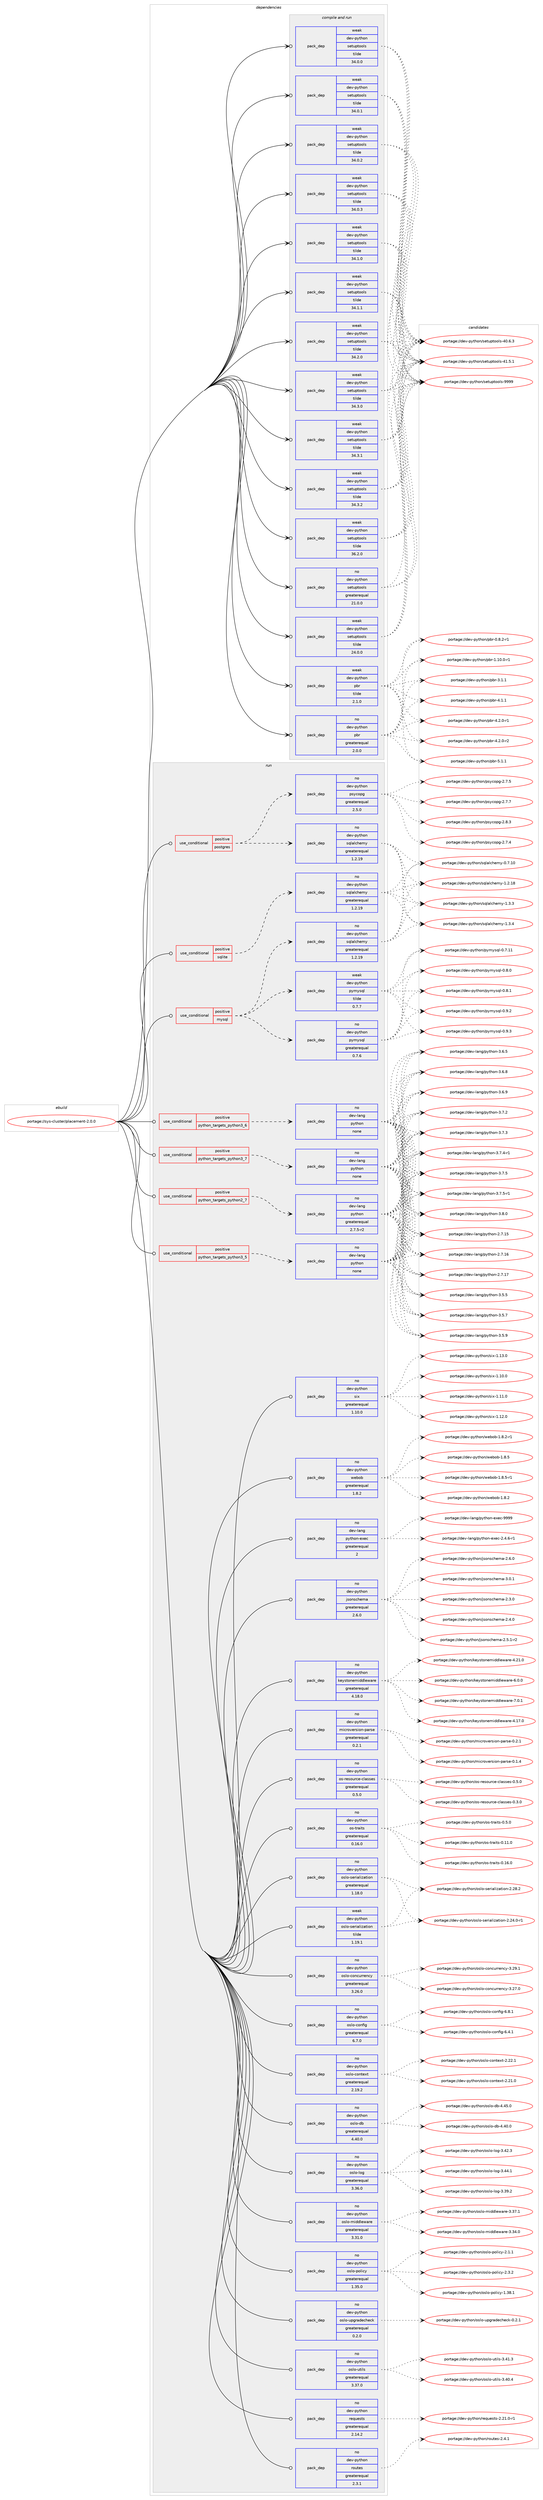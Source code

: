 digraph prolog {

# *************
# Graph options
# *************

newrank=true;
concentrate=true;
compound=true;
graph [rankdir=LR,fontname=Helvetica,fontsize=10,ranksep=1.5];#, ranksep=2.5, nodesep=0.2];
edge  [arrowhead=vee];
node  [fontname=Helvetica,fontsize=10];

# **********
# The ebuild
# **********

subgraph cluster_leftcol {
color=gray;
rank=same;
label=<<i>ebuild</i>>;
id [label="portage://sys-cluster/placement-2.0.0", color=red, width=4, href="../sys-cluster/placement-2.0.0.svg"];
}

# ****************
# The dependencies
# ****************

subgraph cluster_midcol {
color=gray;
label=<<i>dependencies</i>>;
subgraph cluster_compile {
fillcolor="#eeeeee";
style=filled;
label=<<i>compile</i>>;
}
subgraph cluster_compileandrun {
fillcolor="#eeeeee";
style=filled;
label=<<i>compile and run</i>>;
subgraph pack311924 {
dependency420974 [label=<<TABLE BORDER="0" CELLBORDER="1" CELLSPACING="0" CELLPADDING="4" WIDTH="220"><TR><TD ROWSPAN="6" CELLPADDING="30">pack_dep</TD></TR><TR><TD WIDTH="110">no</TD></TR><TR><TD>dev-python</TD></TR><TR><TD>pbr</TD></TR><TR><TD>greaterequal</TD></TR><TR><TD>2.0.0</TD></TR></TABLE>>, shape=none, color=blue];
}
id:e -> dependency420974:w [weight=20,style="solid",arrowhead="odotvee"];
subgraph pack311925 {
dependency420975 [label=<<TABLE BORDER="0" CELLBORDER="1" CELLSPACING="0" CELLPADDING="4" WIDTH="220"><TR><TD ROWSPAN="6" CELLPADDING="30">pack_dep</TD></TR><TR><TD WIDTH="110">no</TD></TR><TR><TD>dev-python</TD></TR><TR><TD>setuptools</TD></TR><TR><TD>greaterequal</TD></TR><TR><TD>21.0.0</TD></TR></TABLE>>, shape=none, color=blue];
}
id:e -> dependency420975:w [weight=20,style="solid",arrowhead="odotvee"];
subgraph pack311926 {
dependency420976 [label=<<TABLE BORDER="0" CELLBORDER="1" CELLSPACING="0" CELLPADDING="4" WIDTH="220"><TR><TD ROWSPAN="6" CELLPADDING="30">pack_dep</TD></TR><TR><TD WIDTH="110">weak</TD></TR><TR><TD>dev-python</TD></TR><TR><TD>pbr</TD></TR><TR><TD>tilde</TD></TR><TR><TD>2.1.0</TD></TR></TABLE>>, shape=none, color=blue];
}
id:e -> dependency420976:w [weight=20,style="solid",arrowhead="odotvee"];
subgraph pack311927 {
dependency420977 [label=<<TABLE BORDER="0" CELLBORDER="1" CELLSPACING="0" CELLPADDING="4" WIDTH="220"><TR><TD ROWSPAN="6" CELLPADDING="30">pack_dep</TD></TR><TR><TD WIDTH="110">weak</TD></TR><TR><TD>dev-python</TD></TR><TR><TD>setuptools</TD></TR><TR><TD>tilde</TD></TR><TR><TD>24.0.0</TD></TR></TABLE>>, shape=none, color=blue];
}
id:e -> dependency420977:w [weight=20,style="solid",arrowhead="odotvee"];
subgraph pack311928 {
dependency420978 [label=<<TABLE BORDER="0" CELLBORDER="1" CELLSPACING="0" CELLPADDING="4" WIDTH="220"><TR><TD ROWSPAN="6" CELLPADDING="30">pack_dep</TD></TR><TR><TD WIDTH="110">weak</TD></TR><TR><TD>dev-python</TD></TR><TR><TD>setuptools</TD></TR><TR><TD>tilde</TD></TR><TR><TD>34.0.0</TD></TR></TABLE>>, shape=none, color=blue];
}
id:e -> dependency420978:w [weight=20,style="solid",arrowhead="odotvee"];
subgraph pack311929 {
dependency420979 [label=<<TABLE BORDER="0" CELLBORDER="1" CELLSPACING="0" CELLPADDING="4" WIDTH="220"><TR><TD ROWSPAN="6" CELLPADDING="30">pack_dep</TD></TR><TR><TD WIDTH="110">weak</TD></TR><TR><TD>dev-python</TD></TR><TR><TD>setuptools</TD></TR><TR><TD>tilde</TD></TR><TR><TD>34.0.1</TD></TR></TABLE>>, shape=none, color=blue];
}
id:e -> dependency420979:w [weight=20,style="solid",arrowhead="odotvee"];
subgraph pack311930 {
dependency420980 [label=<<TABLE BORDER="0" CELLBORDER="1" CELLSPACING="0" CELLPADDING="4" WIDTH="220"><TR><TD ROWSPAN="6" CELLPADDING="30">pack_dep</TD></TR><TR><TD WIDTH="110">weak</TD></TR><TR><TD>dev-python</TD></TR><TR><TD>setuptools</TD></TR><TR><TD>tilde</TD></TR><TR><TD>34.0.2</TD></TR></TABLE>>, shape=none, color=blue];
}
id:e -> dependency420980:w [weight=20,style="solid",arrowhead="odotvee"];
subgraph pack311931 {
dependency420981 [label=<<TABLE BORDER="0" CELLBORDER="1" CELLSPACING="0" CELLPADDING="4" WIDTH="220"><TR><TD ROWSPAN="6" CELLPADDING="30">pack_dep</TD></TR><TR><TD WIDTH="110">weak</TD></TR><TR><TD>dev-python</TD></TR><TR><TD>setuptools</TD></TR><TR><TD>tilde</TD></TR><TR><TD>34.0.3</TD></TR></TABLE>>, shape=none, color=blue];
}
id:e -> dependency420981:w [weight=20,style="solid",arrowhead="odotvee"];
subgraph pack311932 {
dependency420982 [label=<<TABLE BORDER="0" CELLBORDER="1" CELLSPACING="0" CELLPADDING="4" WIDTH="220"><TR><TD ROWSPAN="6" CELLPADDING="30">pack_dep</TD></TR><TR><TD WIDTH="110">weak</TD></TR><TR><TD>dev-python</TD></TR><TR><TD>setuptools</TD></TR><TR><TD>tilde</TD></TR><TR><TD>34.1.0</TD></TR></TABLE>>, shape=none, color=blue];
}
id:e -> dependency420982:w [weight=20,style="solid",arrowhead="odotvee"];
subgraph pack311933 {
dependency420983 [label=<<TABLE BORDER="0" CELLBORDER="1" CELLSPACING="0" CELLPADDING="4" WIDTH="220"><TR><TD ROWSPAN="6" CELLPADDING="30">pack_dep</TD></TR><TR><TD WIDTH="110">weak</TD></TR><TR><TD>dev-python</TD></TR><TR><TD>setuptools</TD></TR><TR><TD>tilde</TD></TR><TR><TD>34.1.1</TD></TR></TABLE>>, shape=none, color=blue];
}
id:e -> dependency420983:w [weight=20,style="solid",arrowhead="odotvee"];
subgraph pack311934 {
dependency420984 [label=<<TABLE BORDER="0" CELLBORDER="1" CELLSPACING="0" CELLPADDING="4" WIDTH="220"><TR><TD ROWSPAN="6" CELLPADDING="30">pack_dep</TD></TR><TR><TD WIDTH="110">weak</TD></TR><TR><TD>dev-python</TD></TR><TR><TD>setuptools</TD></TR><TR><TD>tilde</TD></TR><TR><TD>34.2.0</TD></TR></TABLE>>, shape=none, color=blue];
}
id:e -> dependency420984:w [weight=20,style="solid",arrowhead="odotvee"];
subgraph pack311935 {
dependency420985 [label=<<TABLE BORDER="0" CELLBORDER="1" CELLSPACING="0" CELLPADDING="4" WIDTH="220"><TR><TD ROWSPAN="6" CELLPADDING="30">pack_dep</TD></TR><TR><TD WIDTH="110">weak</TD></TR><TR><TD>dev-python</TD></TR><TR><TD>setuptools</TD></TR><TR><TD>tilde</TD></TR><TR><TD>34.3.0</TD></TR></TABLE>>, shape=none, color=blue];
}
id:e -> dependency420985:w [weight=20,style="solid",arrowhead="odotvee"];
subgraph pack311936 {
dependency420986 [label=<<TABLE BORDER="0" CELLBORDER="1" CELLSPACING="0" CELLPADDING="4" WIDTH="220"><TR><TD ROWSPAN="6" CELLPADDING="30">pack_dep</TD></TR><TR><TD WIDTH="110">weak</TD></TR><TR><TD>dev-python</TD></TR><TR><TD>setuptools</TD></TR><TR><TD>tilde</TD></TR><TR><TD>34.3.1</TD></TR></TABLE>>, shape=none, color=blue];
}
id:e -> dependency420986:w [weight=20,style="solid",arrowhead="odotvee"];
subgraph pack311937 {
dependency420987 [label=<<TABLE BORDER="0" CELLBORDER="1" CELLSPACING="0" CELLPADDING="4" WIDTH="220"><TR><TD ROWSPAN="6" CELLPADDING="30">pack_dep</TD></TR><TR><TD WIDTH="110">weak</TD></TR><TR><TD>dev-python</TD></TR><TR><TD>setuptools</TD></TR><TR><TD>tilde</TD></TR><TR><TD>34.3.2</TD></TR></TABLE>>, shape=none, color=blue];
}
id:e -> dependency420987:w [weight=20,style="solid",arrowhead="odotvee"];
subgraph pack311938 {
dependency420988 [label=<<TABLE BORDER="0" CELLBORDER="1" CELLSPACING="0" CELLPADDING="4" WIDTH="220"><TR><TD ROWSPAN="6" CELLPADDING="30">pack_dep</TD></TR><TR><TD WIDTH="110">weak</TD></TR><TR><TD>dev-python</TD></TR><TR><TD>setuptools</TD></TR><TR><TD>tilde</TD></TR><TR><TD>36.2.0</TD></TR></TABLE>>, shape=none, color=blue];
}
id:e -> dependency420988:w [weight=20,style="solid",arrowhead="odotvee"];
}
subgraph cluster_run {
fillcolor="#eeeeee";
style=filled;
label=<<i>run</i>>;
subgraph cond102023 {
dependency420989 [label=<<TABLE BORDER="0" CELLBORDER="1" CELLSPACING="0" CELLPADDING="4"><TR><TD ROWSPAN="3" CELLPADDING="10">use_conditional</TD></TR><TR><TD>positive</TD></TR><TR><TD>mysql</TD></TR></TABLE>>, shape=none, color=red];
subgraph pack311939 {
dependency420990 [label=<<TABLE BORDER="0" CELLBORDER="1" CELLSPACING="0" CELLPADDING="4" WIDTH="220"><TR><TD ROWSPAN="6" CELLPADDING="30">pack_dep</TD></TR><TR><TD WIDTH="110">no</TD></TR><TR><TD>dev-python</TD></TR><TR><TD>pymysql</TD></TR><TR><TD>greaterequal</TD></TR><TR><TD>0.7.6</TD></TR></TABLE>>, shape=none, color=blue];
}
dependency420989:e -> dependency420990:w [weight=20,style="dashed",arrowhead="vee"];
subgraph pack311940 {
dependency420991 [label=<<TABLE BORDER="0" CELLBORDER="1" CELLSPACING="0" CELLPADDING="4" WIDTH="220"><TR><TD ROWSPAN="6" CELLPADDING="30">pack_dep</TD></TR><TR><TD WIDTH="110">weak</TD></TR><TR><TD>dev-python</TD></TR><TR><TD>pymysql</TD></TR><TR><TD>tilde</TD></TR><TR><TD>0.7.7</TD></TR></TABLE>>, shape=none, color=blue];
}
dependency420989:e -> dependency420991:w [weight=20,style="dashed",arrowhead="vee"];
subgraph pack311941 {
dependency420992 [label=<<TABLE BORDER="0" CELLBORDER="1" CELLSPACING="0" CELLPADDING="4" WIDTH="220"><TR><TD ROWSPAN="6" CELLPADDING="30">pack_dep</TD></TR><TR><TD WIDTH="110">no</TD></TR><TR><TD>dev-python</TD></TR><TR><TD>sqlalchemy</TD></TR><TR><TD>greaterequal</TD></TR><TR><TD>1.2.19</TD></TR></TABLE>>, shape=none, color=blue];
}
dependency420989:e -> dependency420992:w [weight=20,style="dashed",arrowhead="vee"];
}
id:e -> dependency420989:w [weight=20,style="solid",arrowhead="odot"];
subgraph cond102024 {
dependency420993 [label=<<TABLE BORDER="0" CELLBORDER="1" CELLSPACING="0" CELLPADDING="4"><TR><TD ROWSPAN="3" CELLPADDING="10">use_conditional</TD></TR><TR><TD>positive</TD></TR><TR><TD>postgres</TD></TR></TABLE>>, shape=none, color=red];
subgraph pack311942 {
dependency420994 [label=<<TABLE BORDER="0" CELLBORDER="1" CELLSPACING="0" CELLPADDING="4" WIDTH="220"><TR><TD ROWSPAN="6" CELLPADDING="30">pack_dep</TD></TR><TR><TD WIDTH="110">no</TD></TR><TR><TD>dev-python</TD></TR><TR><TD>psycopg</TD></TR><TR><TD>greaterequal</TD></TR><TR><TD>2.5.0</TD></TR></TABLE>>, shape=none, color=blue];
}
dependency420993:e -> dependency420994:w [weight=20,style="dashed",arrowhead="vee"];
subgraph pack311943 {
dependency420995 [label=<<TABLE BORDER="0" CELLBORDER="1" CELLSPACING="0" CELLPADDING="4" WIDTH="220"><TR><TD ROWSPAN="6" CELLPADDING="30">pack_dep</TD></TR><TR><TD WIDTH="110">no</TD></TR><TR><TD>dev-python</TD></TR><TR><TD>sqlalchemy</TD></TR><TR><TD>greaterequal</TD></TR><TR><TD>1.2.19</TD></TR></TABLE>>, shape=none, color=blue];
}
dependency420993:e -> dependency420995:w [weight=20,style="dashed",arrowhead="vee"];
}
id:e -> dependency420993:w [weight=20,style="solid",arrowhead="odot"];
subgraph cond102025 {
dependency420996 [label=<<TABLE BORDER="0" CELLBORDER="1" CELLSPACING="0" CELLPADDING="4"><TR><TD ROWSPAN="3" CELLPADDING="10">use_conditional</TD></TR><TR><TD>positive</TD></TR><TR><TD>python_targets_python2_7</TD></TR></TABLE>>, shape=none, color=red];
subgraph pack311944 {
dependency420997 [label=<<TABLE BORDER="0" CELLBORDER="1" CELLSPACING="0" CELLPADDING="4" WIDTH="220"><TR><TD ROWSPAN="6" CELLPADDING="30">pack_dep</TD></TR><TR><TD WIDTH="110">no</TD></TR><TR><TD>dev-lang</TD></TR><TR><TD>python</TD></TR><TR><TD>greaterequal</TD></TR><TR><TD>2.7.5-r2</TD></TR></TABLE>>, shape=none, color=blue];
}
dependency420996:e -> dependency420997:w [weight=20,style="dashed",arrowhead="vee"];
}
id:e -> dependency420996:w [weight=20,style="solid",arrowhead="odot"];
subgraph cond102026 {
dependency420998 [label=<<TABLE BORDER="0" CELLBORDER="1" CELLSPACING="0" CELLPADDING="4"><TR><TD ROWSPAN="3" CELLPADDING="10">use_conditional</TD></TR><TR><TD>positive</TD></TR><TR><TD>python_targets_python3_5</TD></TR></TABLE>>, shape=none, color=red];
subgraph pack311945 {
dependency420999 [label=<<TABLE BORDER="0" CELLBORDER="1" CELLSPACING="0" CELLPADDING="4" WIDTH="220"><TR><TD ROWSPAN="6" CELLPADDING="30">pack_dep</TD></TR><TR><TD WIDTH="110">no</TD></TR><TR><TD>dev-lang</TD></TR><TR><TD>python</TD></TR><TR><TD>none</TD></TR><TR><TD></TD></TR></TABLE>>, shape=none, color=blue];
}
dependency420998:e -> dependency420999:w [weight=20,style="dashed",arrowhead="vee"];
}
id:e -> dependency420998:w [weight=20,style="solid",arrowhead="odot"];
subgraph cond102027 {
dependency421000 [label=<<TABLE BORDER="0" CELLBORDER="1" CELLSPACING="0" CELLPADDING="4"><TR><TD ROWSPAN="3" CELLPADDING="10">use_conditional</TD></TR><TR><TD>positive</TD></TR><TR><TD>python_targets_python3_6</TD></TR></TABLE>>, shape=none, color=red];
subgraph pack311946 {
dependency421001 [label=<<TABLE BORDER="0" CELLBORDER="1" CELLSPACING="0" CELLPADDING="4" WIDTH="220"><TR><TD ROWSPAN="6" CELLPADDING="30">pack_dep</TD></TR><TR><TD WIDTH="110">no</TD></TR><TR><TD>dev-lang</TD></TR><TR><TD>python</TD></TR><TR><TD>none</TD></TR><TR><TD></TD></TR></TABLE>>, shape=none, color=blue];
}
dependency421000:e -> dependency421001:w [weight=20,style="dashed",arrowhead="vee"];
}
id:e -> dependency421000:w [weight=20,style="solid",arrowhead="odot"];
subgraph cond102028 {
dependency421002 [label=<<TABLE BORDER="0" CELLBORDER="1" CELLSPACING="0" CELLPADDING="4"><TR><TD ROWSPAN="3" CELLPADDING="10">use_conditional</TD></TR><TR><TD>positive</TD></TR><TR><TD>python_targets_python3_7</TD></TR></TABLE>>, shape=none, color=red];
subgraph pack311947 {
dependency421003 [label=<<TABLE BORDER="0" CELLBORDER="1" CELLSPACING="0" CELLPADDING="4" WIDTH="220"><TR><TD ROWSPAN="6" CELLPADDING="30">pack_dep</TD></TR><TR><TD WIDTH="110">no</TD></TR><TR><TD>dev-lang</TD></TR><TR><TD>python</TD></TR><TR><TD>none</TD></TR><TR><TD></TD></TR></TABLE>>, shape=none, color=blue];
}
dependency421002:e -> dependency421003:w [weight=20,style="dashed",arrowhead="vee"];
}
id:e -> dependency421002:w [weight=20,style="solid",arrowhead="odot"];
subgraph cond102029 {
dependency421004 [label=<<TABLE BORDER="0" CELLBORDER="1" CELLSPACING="0" CELLPADDING="4"><TR><TD ROWSPAN="3" CELLPADDING="10">use_conditional</TD></TR><TR><TD>positive</TD></TR><TR><TD>sqlite</TD></TR></TABLE>>, shape=none, color=red];
subgraph pack311948 {
dependency421005 [label=<<TABLE BORDER="0" CELLBORDER="1" CELLSPACING="0" CELLPADDING="4" WIDTH="220"><TR><TD ROWSPAN="6" CELLPADDING="30">pack_dep</TD></TR><TR><TD WIDTH="110">no</TD></TR><TR><TD>dev-python</TD></TR><TR><TD>sqlalchemy</TD></TR><TR><TD>greaterequal</TD></TR><TR><TD>1.2.19</TD></TR></TABLE>>, shape=none, color=blue];
}
dependency421004:e -> dependency421005:w [weight=20,style="dashed",arrowhead="vee"];
}
id:e -> dependency421004:w [weight=20,style="solid",arrowhead="odot"];
subgraph pack311949 {
dependency421006 [label=<<TABLE BORDER="0" CELLBORDER="1" CELLSPACING="0" CELLPADDING="4" WIDTH="220"><TR><TD ROWSPAN="6" CELLPADDING="30">pack_dep</TD></TR><TR><TD WIDTH="110">no</TD></TR><TR><TD>dev-lang</TD></TR><TR><TD>python-exec</TD></TR><TR><TD>greaterequal</TD></TR><TR><TD>2</TD></TR></TABLE>>, shape=none, color=blue];
}
id:e -> dependency421006:w [weight=20,style="solid",arrowhead="odot"];
subgraph pack311950 {
dependency421007 [label=<<TABLE BORDER="0" CELLBORDER="1" CELLSPACING="0" CELLPADDING="4" WIDTH="220"><TR><TD ROWSPAN="6" CELLPADDING="30">pack_dep</TD></TR><TR><TD WIDTH="110">no</TD></TR><TR><TD>dev-python</TD></TR><TR><TD>jsonschema</TD></TR><TR><TD>greaterequal</TD></TR><TR><TD>2.6.0</TD></TR></TABLE>>, shape=none, color=blue];
}
id:e -> dependency421007:w [weight=20,style="solid",arrowhead="odot"];
subgraph pack311951 {
dependency421008 [label=<<TABLE BORDER="0" CELLBORDER="1" CELLSPACING="0" CELLPADDING="4" WIDTH="220"><TR><TD ROWSPAN="6" CELLPADDING="30">pack_dep</TD></TR><TR><TD WIDTH="110">no</TD></TR><TR><TD>dev-python</TD></TR><TR><TD>keystonemiddleware</TD></TR><TR><TD>greaterequal</TD></TR><TR><TD>4.18.0</TD></TR></TABLE>>, shape=none, color=blue];
}
id:e -> dependency421008:w [weight=20,style="solid",arrowhead="odot"];
subgraph pack311952 {
dependency421009 [label=<<TABLE BORDER="0" CELLBORDER="1" CELLSPACING="0" CELLPADDING="4" WIDTH="220"><TR><TD ROWSPAN="6" CELLPADDING="30">pack_dep</TD></TR><TR><TD WIDTH="110">no</TD></TR><TR><TD>dev-python</TD></TR><TR><TD>microversion-parse</TD></TR><TR><TD>greaterequal</TD></TR><TR><TD>0.2.1</TD></TR></TABLE>>, shape=none, color=blue];
}
id:e -> dependency421009:w [weight=20,style="solid",arrowhead="odot"];
subgraph pack311953 {
dependency421010 [label=<<TABLE BORDER="0" CELLBORDER="1" CELLSPACING="0" CELLPADDING="4" WIDTH="220"><TR><TD ROWSPAN="6" CELLPADDING="30">pack_dep</TD></TR><TR><TD WIDTH="110">no</TD></TR><TR><TD>dev-python</TD></TR><TR><TD>os-resource-classes</TD></TR><TR><TD>greaterequal</TD></TR><TR><TD>0.5.0</TD></TR></TABLE>>, shape=none, color=blue];
}
id:e -> dependency421010:w [weight=20,style="solid",arrowhead="odot"];
subgraph pack311954 {
dependency421011 [label=<<TABLE BORDER="0" CELLBORDER="1" CELLSPACING="0" CELLPADDING="4" WIDTH="220"><TR><TD ROWSPAN="6" CELLPADDING="30">pack_dep</TD></TR><TR><TD WIDTH="110">no</TD></TR><TR><TD>dev-python</TD></TR><TR><TD>os-traits</TD></TR><TR><TD>greaterequal</TD></TR><TR><TD>0.16.0</TD></TR></TABLE>>, shape=none, color=blue];
}
id:e -> dependency421011:w [weight=20,style="solid",arrowhead="odot"];
subgraph pack311955 {
dependency421012 [label=<<TABLE BORDER="0" CELLBORDER="1" CELLSPACING="0" CELLPADDING="4" WIDTH="220"><TR><TD ROWSPAN="6" CELLPADDING="30">pack_dep</TD></TR><TR><TD WIDTH="110">no</TD></TR><TR><TD>dev-python</TD></TR><TR><TD>oslo-concurrency</TD></TR><TR><TD>greaterequal</TD></TR><TR><TD>3.26.0</TD></TR></TABLE>>, shape=none, color=blue];
}
id:e -> dependency421012:w [weight=20,style="solid",arrowhead="odot"];
subgraph pack311956 {
dependency421013 [label=<<TABLE BORDER="0" CELLBORDER="1" CELLSPACING="0" CELLPADDING="4" WIDTH="220"><TR><TD ROWSPAN="6" CELLPADDING="30">pack_dep</TD></TR><TR><TD WIDTH="110">no</TD></TR><TR><TD>dev-python</TD></TR><TR><TD>oslo-config</TD></TR><TR><TD>greaterequal</TD></TR><TR><TD>6.7.0</TD></TR></TABLE>>, shape=none, color=blue];
}
id:e -> dependency421013:w [weight=20,style="solid",arrowhead="odot"];
subgraph pack311957 {
dependency421014 [label=<<TABLE BORDER="0" CELLBORDER="1" CELLSPACING="0" CELLPADDING="4" WIDTH="220"><TR><TD ROWSPAN="6" CELLPADDING="30">pack_dep</TD></TR><TR><TD WIDTH="110">no</TD></TR><TR><TD>dev-python</TD></TR><TR><TD>oslo-context</TD></TR><TR><TD>greaterequal</TD></TR><TR><TD>2.19.2</TD></TR></TABLE>>, shape=none, color=blue];
}
id:e -> dependency421014:w [weight=20,style="solid",arrowhead="odot"];
subgraph pack311958 {
dependency421015 [label=<<TABLE BORDER="0" CELLBORDER="1" CELLSPACING="0" CELLPADDING="4" WIDTH="220"><TR><TD ROWSPAN="6" CELLPADDING="30">pack_dep</TD></TR><TR><TD WIDTH="110">no</TD></TR><TR><TD>dev-python</TD></TR><TR><TD>oslo-db</TD></TR><TR><TD>greaterequal</TD></TR><TR><TD>4.40.0</TD></TR></TABLE>>, shape=none, color=blue];
}
id:e -> dependency421015:w [weight=20,style="solid",arrowhead="odot"];
subgraph pack311959 {
dependency421016 [label=<<TABLE BORDER="0" CELLBORDER="1" CELLSPACING="0" CELLPADDING="4" WIDTH="220"><TR><TD ROWSPAN="6" CELLPADDING="30">pack_dep</TD></TR><TR><TD WIDTH="110">no</TD></TR><TR><TD>dev-python</TD></TR><TR><TD>oslo-log</TD></TR><TR><TD>greaterequal</TD></TR><TR><TD>3.36.0</TD></TR></TABLE>>, shape=none, color=blue];
}
id:e -> dependency421016:w [weight=20,style="solid",arrowhead="odot"];
subgraph pack311960 {
dependency421017 [label=<<TABLE BORDER="0" CELLBORDER="1" CELLSPACING="0" CELLPADDING="4" WIDTH="220"><TR><TD ROWSPAN="6" CELLPADDING="30">pack_dep</TD></TR><TR><TD WIDTH="110">no</TD></TR><TR><TD>dev-python</TD></TR><TR><TD>oslo-middleware</TD></TR><TR><TD>greaterequal</TD></TR><TR><TD>3.31.0</TD></TR></TABLE>>, shape=none, color=blue];
}
id:e -> dependency421017:w [weight=20,style="solid",arrowhead="odot"];
subgraph pack311961 {
dependency421018 [label=<<TABLE BORDER="0" CELLBORDER="1" CELLSPACING="0" CELLPADDING="4" WIDTH="220"><TR><TD ROWSPAN="6" CELLPADDING="30">pack_dep</TD></TR><TR><TD WIDTH="110">no</TD></TR><TR><TD>dev-python</TD></TR><TR><TD>oslo-policy</TD></TR><TR><TD>greaterequal</TD></TR><TR><TD>1.35.0</TD></TR></TABLE>>, shape=none, color=blue];
}
id:e -> dependency421018:w [weight=20,style="solid",arrowhead="odot"];
subgraph pack311962 {
dependency421019 [label=<<TABLE BORDER="0" CELLBORDER="1" CELLSPACING="0" CELLPADDING="4" WIDTH="220"><TR><TD ROWSPAN="6" CELLPADDING="30">pack_dep</TD></TR><TR><TD WIDTH="110">no</TD></TR><TR><TD>dev-python</TD></TR><TR><TD>oslo-serialization</TD></TR><TR><TD>greaterequal</TD></TR><TR><TD>1.18.0</TD></TR></TABLE>>, shape=none, color=blue];
}
id:e -> dependency421019:w [weight=20,style="solid",arrowhead="odot"];
subgraph pack311963 {
dependency421020 [label=<<TABLE BORDER="0" CELLBORDER="1" CELLSPACING="0" CELLPADDING="4" WIDTH="220"><TR><TD ROWSPAN="6" CELLPADDING="30">pack_dep</TD></TR><TR><TD WIDTH="110">no</TD></TR><TR><TD>dev-python</TD></TR><TR><TD>oslo-upgradecheck</TD></TR><TR><TD>greaterequal</TD></TR><TR><TD>0.2.0</TD></TR></TABLE>>, shape=none, color=blue];
}
id:e -> dependency421020:w [weight=20,style="solid",arrowhead="odot"];
subgraph pack311964 {
dependency421021 [label=<<TABLE BORDER="0" CELLBORDER="1" CELLSPACING="0" CELLPADDING="4" WIDTH="220"><TR><TD ROWSPAN="6" CELLPADDING="30">pack_dep</TD></TR><TR><TD WIDTH="110">no</TD></TR><TR><TD>dev-python</TD></TR><TR><TD>oslo-utils</TD></TR><TR><TD>greaterequal</TD></TR><TR><TD>3.37.0</TD></TR></TABLE>>, shape=none, color=blue];
}
id:e -> dependency421021:w [weight=20,style="solid",arrowhead="odot"];
subgraph pack311965 {
dependency421022 [label=<<TABLE BORDER="0" CELLBORDER="1" CELLSPACING="0" CELLPADDING="4" WIDTH="220"><TR><TD ROWSPAN="6" CELLPADDING="30">pack_dep</TD></TR><TR><TD WIDTH="110">no</TD></TR><TR><TD>dev-python</TD></TR><TR><TD>requests</TD></TR><TR><TD>greaterequal</TD></TR><TR><TD>2.14.2</TD></TR></TABLE>>, shape=none, color=blue];
}
id:e -> dependency421022:w [weight=20,style="solid",arrowhead="odot"];
subgraph pack311966 {
dependency421023 [label=<<TABLE BORDER="0" CELLBORDER="1" CELLSPACING="0" CELLPADDING="4" WIDTH="220"><TR><TD ROWSPAN="6" CELLPADDING="30">pack_dep</TD></TR><TR><TD WIDTH="110">no</TD></TR><TR><TD>dev-python</TD></TR><TR><TD>routes</TD></TR><TR><TD>greaterequal</TD></TR><TR><TD>2.3.1</TD></TR></TABLE>>, shape=none, color=blue];
}
id:e -> dependency421023:w [weight=20,style="solid",arrowhead="odot"];
subgraph pack311967 {
dependency421024 [label=<<TABLE BORDER="0" CELLBORDER="1" CELLSPACING="0" CELLPADDING="4" WIDTH="220"><TR><TD ROWSPAN="6" CELLPADDING="30">pack_dep</TD></TR><TR><TD WIDTH="110">no</TD></TR><TR><TD>dev-python</TD></TR><TR><TD>six</TD></TR><TR><TD>greaterequal</TD></TR><TR><TD>1.10.0</TD></TR></TABLE>>, shape=none, color=blue];
}
id:e -> dependency421024:w [weight=20,style="solid",arrowhead="odot"];
subgraph pack311968 {
dependency421025 [label=<<TABLE BORDER="0" CELLBORDER="1" CELLSPACING="0" CELLPADDING="4" WIDTH="220"><TR><TD ROWSPAN="6" CELLPADDING="30">pack_dep</TD></TR><TR><TD WIDTH="110">no</TD></TR><TR><TD>dev-python</TD></TR><TR><TD>webob</TD></TR><TR><TD>greaterequal</TD></TR><TR><TD>1.8.2</TD></TR></TABLE>>, shape=none, color=blue];
}
id:e -> dependency421025:w [weight=20,style="solid",arrowhead="odot"];
subgraph pack311969 {
dependency421026 [label=<<TABLE BORDER="0" CELLBORDER="1" CELLSPACING="0" CELLPADDING="4" WIDTH="220"><TR><TD ROWSPAN="6" CELLPADDING="30">pack_dep</TD></TR><TR><TD WIDTH="110">weak</TD></TR><TR><TD>dev-python</TD></TR><TR><TD>oslo-serialization</TD></TR><TR><TD>tilde</TD></TR><TR><TD>1.19.1</TD></TR></TABLE>>, shape=none, color=blue];
}
id:e -> dependency421026:w [weight=20,style="solid",arrowhead="odot"];
}
}

# **************
# The candidates
# **************

subgraph cluster_choices {
rank=same;
color=gray;
label=<<i>candidates</i>>;

subgraph choice311924 {
color=black;
nodesep=1;
choiceportage1001011184511212111610411111047112981144548465646504511449 [label="portage://dev-python/pbr-0.8.2-r1", color=red, width=4,href="../dev-python/pbr-0.8.2-r1.svg"];
choiceportage100101118451121211161041111104711298114454946494846484511449 [label="portage://dev-python/pbr-1.10.0-r1", color=red, width=4,href="../dev-python/pbr-1.10.0-r1.svg"];
choiceportage100101118451121211161041111104711298114455146494649 [label="portage://dev-python/pbr-3.1.1", color=red, width=4,href="../dev-python/pbr-3.1.1.svg"];
choiceportage100101118451121211161041111104711298114455246494649 [label="portage://dev-python/pbr-4.1.1", color=red, width=4,href="../dev-python/pbr-4.1.1.svg"];
choiceportage1001011184511212111610411111047112981144552465046484511449 [label="portage://dev-python/pbr-4.2.0-r1", color=red, width=4,href="../dev-python/pbr-4.2.0-r1.svg"];
choiceportage1001011184511212111610411111047112981144552465046484511450 [label="portage://dev-python/pbr-4.2.0-r2", color=red, width=4,href="../dev-python/pbr-4.2.0-r2.svg"];
choiceportage100101118451121211161041111104711298114455346494649 [label="portage://dev-python/pbr-5.1.1", color=red, width=4,href="../dev-python/pbr-5.1.1.svg"];
dependency420974:e -> choiceportage1001011184511212111610411111047112981144548465646504511449:w [style=dotted,weight="100"];
dependency420974:e -> choiceportage100101118451121211161041111104711298114454946494846484511449:w [style=dotted,weight="100"];
dependency420974:e -> choiceportage100101118451121211161041111104711298114455146494649:w [style=dotted,weight="100"];
dependency420974:e -> choiceportage100101118451121211161041111104711298114455246494649:w [style=dotted,weight="100"];
dependency420974:e -> choiceportage1001011184511212111610411111047112981144552465046484511449:w [style=dotted,weight="100"];
dependency420974:e -> choiceportage1001011184511212111610411111047112981144552465046484511450:w [style=dotted,weight="100"];
dependency420974:e -> choiceportage100101118451121211161041111104711298114455346494649:w [style=dotted,weight="100"];
}
subgraph choice311925 {
color=black;
nodesep=1;
choiceportage100101118451121211161041111104711510111611711211611111110811545524846544651 [label="portage://dev-python/setuptools-40.6.3", color=red, width=4,href="../dev-python/setuptools-40.6.3.svg"];
choiceportage100101118451121211161041111104711510111611711211611111110811545524946534649 [label="portage://dev-python/setuptools-41.5.1", color=red, width=4,href="../dev-python/setuptools-41.5.1.svg"];
choiceportage10010111845112121116104111110471151011161171121161111111081154557575757 [label="portage://dev-python/setuptools-9999", color=red, width=4,href="../dev-python/setuptools-9999.svg"];
dependency420975:e -> choiceportage100101118451121211161041111104711510111611711211611111110811545524846544651:w [style=dotted,weight="100"];
dependency420975:e -> choiceportage100101118451121211161041111104711510111611711211611111110811545524946534649:w [style=dotted,weight="100"];
dependency420975:e -> choiceportage10010111845112121116104111110471151011161171121161111111081154557575757:w [style=dotted,weight="100"];
}
subgraph choice311926 {
color=black;
nodesep=1;
choiceportage1001011184511212111610411111047112981144548465646504511449 [label="portage://dev-python/pbr-0.8.2-r1", color=red, width=4,href="../dev-python/pbr-0.8.2-r1.svg"];
choiceportage100101118451121211161041111104711298114454946494846484511449 [label="portage://dev-python/pbr-1.10.0-r1", color=red, width=4,href="../dev-python/pbr-1.10.0-r1.svg"];
choiceportage100101118451121211161041111104711298114455146494649 [label="portage://dev-python/pbr-3.1.1", color=red, width=4,href="../dev-python/pbr-3.1.1.svg"];
choiceportage100101118451121211161041111104711298114455246494649 [label="portage://dev-python/pbr-4.1.1", color=red, width=4,href="../dev-python/pbr-4.1.1.svg"];
choiceportage1001011184511212111610411111047112981144552465046484511449 [label="portage://dev-python/pbr-4.2.0-r1", color=red, width=4,href="../dev-python/pbr-4.2.0-r1.svg"];
choiceportage1001011184511212111610411111047112981144552465046484511450 [label="portage://dev-python/pbr-4.2.0-r2", color=red, width=4,href="../dev-python/pbr-4.2.0-r2.svg"];
choiceportage100101118451121211161041111104711298114455346494649 [label="portage://dev-python/pbr-5.1.1", color=red, width=4,href="../dev-python/pbr-5.1.1.svg"];
dependency420976:e -> choiceportage1001011184511212111610411111047112981144548465646504511449:w [style=dotted,weight="100"];
dependency420976:e -> choiceportage100101118451121211161041111104711298114454946494846484511449:w [style=dotted,weight="100"];
dependency420976:e -> choiceportage100101118451121211161041111104711298114455146494649:w [style=dotted,weight="100"];
dependency420976:e -> choiceportage100101118451121211161041111104711298114455246494649:w [style=dotted,weight="100"];
dependency420976:e -> choiceportage1001011184511212111610411111047112981144552465046484511449:w [style=dotted,weight="100"];
dependency420976:e -> choiceportage1001011184511212111610411111047112981144552465046484511450:w [style=dotted,weight="100"];
dependency420976:e -> choiceportage100101118451121211161041111104711298114455346494649:w [style=dotted,weight="100"];
}
subgraph choice311927 {
color=black;
nodesep=1;
choiceportage100101118451121211161041111104711510111611711211611111110811545524846544651 [label="portage://dev-python/setuptools-40.6.3", color=red, width=4,href="../dev-python/setuptools-40.6.3.svg"];
choiceportage100101118451121211161041111104711510111611711211611111110811545524946534649 [label="portage://dev-python/setuptools-41.5.1", color=red, width=4,href="../dev-python/setuptools-41.5.1.svg"];
choiceportage10010111845112121116104111110471151011161171121161111111081154557575757 [label="portage://dev-python/setuptools-9999", color=red, width=4,href="../dev-python/setuptools-9999.svg"];
dependency420977:e -> choiceportage100101118451121211161041111104711510111611711211611111110811545524846544651:w [style=dotted,weight="100"];
dependency420977:e -> choiceportage100101118451121211161041111104711510111611711211611111110811545524946534649:w [style=dotted,weight="100"];
dependency420977:e -> choiceportage10010111845112121116104111110471151011161171121161111111081154557575757:w [style=dotted,weight="100"];
}
subgraph choice311928 {
color=black;
nodesep=1;
choiceportage100101118451121211161041111104711510111611711211611111110811545524846544651 [label="portage://dev-python/setuptools-40.6.3", color=red, width=4,href="../dev-python/setuptools-40.6.3.svg"];
choiceportage100101118451121211161041111104711510111611711211611111110811545524946534649 [label="portage://dev-python/setuptools-41.5.1", color=red, width=4,href="../dev-python/setuptools-41.5.1.svg"];
choiceportage10010111845112121116104111110471151011161171121161111111081154557575757 [label="portage://dev-python/setuptools-9999", color=red, width=4,href="../dev-python/setuptools-9999.svg"];
dependency420978:e -> choiceportage100101118451121211161041111104711510111611711211611111110811545524846544651:w [style=dotted,weight="100"];
dependency420978:e -> choiceportage100101118451121211161041111104711510111611711211611111110811545524946534649:w [style=dotted,weight="100"];
dependency420978:e -> choiceportage10010111845112121116104111110471151011161171121161111111081154557575757:w [style=dotted,weight="100"];
}
subgraph choice311929 {
color=black;
nodesep=1;
choiceportage100101118451121211161041111104711510111611711211611111110811545524846544651 [label="portage://dev-python/setuptools-40.6.3", color=red, width=4,href="../dev-python/setuptools-40.6.3.svg"];
choiceportage100101118451121211161041111104711510111611711211611111110811545524946534649 [label="portage://dev-python/setuptools-41.5.1", color=red, width=4,href="../dev-python/setuptools-41.5.1.svg"];
choiceportage10010111845112121116104111110471151011161171121161111111081154557575757 [label="portage://dev-python/setuptools-9999", color=red, width=4,href="../dev-python/setuptools-9999.svg"];
dependency420979:e -> choiceportage100101118451121211161041111104711510111611711211611111110811545524846544651:w [style=dotted,weight="100"];
dependency420979:e -> choiceportage100101118451121211161041111104711510111611711211611111110811545524946534649:w [style=dotted,weight="100"];
dependency420979:e -> choiceportage10010111845112121116104111110471151011161171121161111111081154557575757:w [style=dotted,weight="100"];
}
subgraph choice311930 {
color=black;
nodesep=1;
choiceportage100101118451121211161041111104711510111611711211611111110811545524846544651 [label="portage://dev-python/setuptools-40.6.3", color=red, width=4,href="../dev-python/setuptools-40.6.3.svg"];
choiceportage100101118451121211161041111104711510111611711211611111110811545524946534649 [label="portage://dev-python/setuptools-41.5.1", color=red, width=4,href="../dev-python/setuptools-41.5.1.svg"];
choiceportage10010111845112121116104111110471151011161171121161111111081154557575757 [label="portage://dev-python/setuptools-9999", color=red, width=4,href="../dev-python/setuptools-9999.svg"];
dependency420980:e -> choiceportage100101118451121211161041111104711510111611711211611111110811545524846544651:w [style=dotted,weight="100"];
dependency420980:e -> choiceportage100101118451121211161041111104711510111611711211611111110811545524946534649:w [style=dotted,weight="100"];
dependency420980:e -> choiceportage10010111845112121116104111110471151011161171121161111111081154557575757:w [style=dotted,weight="100"];
}
subgraph choice311931 {
color=black;
nodesep=1;
choiceportage100101118451121211161041111104711510111611711211611111110811545524846544651 [label="portage://dev-python/setuptools-40.6.3", color=red, width=4,href="../dev-python/setuptools-40.6.3.svg"];
choiceportage100101118451121211161041111104711510111611711211611111110811545524946534649 [label="portage://dev-python/setuptools-41.5.1", color=red, width=4,href="../dev-python/setuptools-41.5.1.svg"];
choiceportage10010111845112121116104111110471151011161171121161111111081154557575757 [label="portage://dev-python/setuptools-9999", color=red, width=4,href="../dev-python/setuptools-9999.svg"];
dependency420981:e -> choiceportage100101118451121211161041111104711510111611711211611111110811545524846544651:w [style=dotted,weight="100"];
dependency420981:e -> choiceportage100101118451121211161041111104711510111611711211611111110811545524946534649:w [style=dotted,weight="100"];
dependency420981:e -> choiceportage10010111845112121116104111110471151011161171121161111111081154557575757:w [style=dotted,weight="100"];
}
subgraph choice311932 {
color=black;
nodesep=1;
choiceportage100101118451121211161041111104711510111611711211611111110811545524846544651 [label="portage://dev-python/setuptools-40.6.3", color=red, width=4,href="../dev-python/setuptools-40.6.3.svg"];
choiceportage100101118451121211161041111104711510111611711211611111110811545524946534649 [label="portage://dev-python/setuptools-41.5.1", color=red, width=4,href="../dev-python/setuptools-41.5.1.svg"];
choiceportage10010111845112121116104111110471151011161171121161111111081154557575757 [label="portage://dev-python/setuptools-9999", color=red, width=4,href="../dev-python/setuptools-9999.svg"];
dependency420982:e -> choiceportage100101118451121211161041111104711510111611711211611111110811545524846544651:w [style=dotted,weight="100"];
dependency420982:e -> choiceportage100101118451121211161041111104711510111611711211611111110811545524946534649:w [style=dotted,weight="100"];
dependency420982:e -> choiceportage10010111845112121116104111110471151011161171121161111111081154557575757:w [style=dotted,weight="100"];
}
subgraph choice311933 {
color=black;
nodesep=1;
choiceportage100101118451121211161041111104711510111611711211611111110811545524846544651 [label="portage://dev-python/setuptools-40.6.3", color=red, width=4,href="../dev-python/setuptools-40.6.3.svg"];
choiceportage100101118451121211161041111104711510111611711211611111110811545524946534649 [label="portage://dev-python/setuptools-41.5.1", color=red, width=4,href="../dev-python/setuptools-41.5.1.svg"];
choiceportage10010111845112121116104111110471151011161171121161111111081154557575757 [label="portage://dev-python/setuptools-9999", color=red, width=4,href="../dev-python/setuptools-9999.svg"];
dependency420983:e -> choiceportage100101118451121211161041111104711510111611711211611111110811545524846544651:w [style=dotted,weight="100"];
dependency420983:e -> choiceportage100101118451121211161041111104711510111611711211611111110811545524946534649:w [style=dotted,weight="100"];
dependency420983:e -> choiceportage10010111845112121116104111110471151011161171121161111111081154557575757:w [style=dotted,weight="100"];
}
subgraph choice311934 {
color=black;
nodesep=1;
choiceportage100101118451121211161041111104711510111611711211611111110811545524846544651 [label="portage://dev-python/setuptools-40.6.3", color=red, width=4,href="../dev-python/setuptools-40.6.3.svg"];
choiceportage100101118451121211161041111104711510111611711211611111110811545524946534649 [label="portage://dev-python/setuptools-41.5.1", color=red, width=4,href="../dev-python/setuptools-41.5.1.svg"];
choiceportage10010111845112121116104111110471151011161171121161111111081154557575757 [label="portage://dev-python/setuptools-9999", color=red, width=4,href="../dev-python/setuptools-9999.svg"];
dependency420984:e -> choiceportage100101118451121211161041111104711510111611711211611111110811545524846544651:w [style=dotted,weight="100"];
dependency420984:e -> choiceportage100101118451121211161041111104711510111611711211611111110811545524946534649:w [style=dotted,weight="100"];
dependency420984:e -> choiceportage10010111845112121116104111110471151011161171121161111111081154557575757:w [style=dotted,weight="100"];
}
subgraph choice311935 {
color=black;
nodesep=1;
choiceportage100101118451121211161041111104711510111611711211611111110811545524846544651 [label="portage://dev-python/setuptools-40.6.3", color=red, width=4,href="../dev-python/setuptools-40.6.3.svg"];
choiceportage100101118451121211161041111104711510111611711211611111110811545524946534649 [label="portage://dev-python/setuptools-41.5.1", color=red, width=4,href="../dev-python/setuptools-41.5.1.svg"];
choiceportage10010111845112121116104111110471151011161171121161111111081154557575757 [label="portage://dev-python/setuptools-9999", color=red, width=4,href="../dev-python/setuptools-9999.svg"];
dependency420985:e -> choiceportage100101118451121211161041111104711510111611711211611111110811545524846544651:w [style=dotted,weight="100"];
dependency420985:e -> choiceportage100101118451121211161041111104711510111611711211611111110811545524946534649:w [style=dotted,weight="100"];
dependency420985:e -> choiceportage10010111845112121116104111110471151011161171121161111111081154557575757:w [style=dotted,weight="100"];
}
subgraph choice311936 {
color=black;
nodesep=1;
choiceportage100101118451121211161041111104711510111611711211611111110811545524846544651 [label="portage://dev-python/setuptools-40.6.3", color=red, width=4,href="../dev-python/setuptools-40.6.3.svg"];
choiceportage100101118451121211161041111104711510111611711211611111110811545524946534649 [label="portage://dev-python/setuptools-41.5.1", color=red, width=4,href="../dev-python/setuptools-41.5.1.svg"];
choiceportage10010111845112121116104111110471151011161171121161111111081154557575757 [label="portage://dev-python/setuptools-9999", color=red, width=4,href="../dev-python/setuptools-9999.svg"];
dependency420986:e -> choiceportage100101118451121211161041111104711510111611711211611111110811545524846544651:w [style=dotted,weight="100"];
dependency420986:e -> choiceportage100101118451121211161041111104711510111611711211611111110811545524946534649:w [style=dotted,weight="100"];
dependency420986:e -> choiceportage10010111845112121116104111110471151011161171121161111111081154557575757:w [style=dotted,weight="100"];
}
subgraph choice311937 {
color=black;
nodesep=1;
choiceportage100101118451121211161041111104711510111611711211611111110811545524846544651 [label="portage://dev-python/setuptools-40.6.3", color=red, width=4,href="../dev-python/setuptools-40.6.3.svg"];
choiceportage100101118451121211161041111104711510111611711211611111110811545524946534649 [label="portage://dev-python/setuptools-41.5.1", color=red, width=4,href="../dev-python/setuptools-41.5.1.svg"];
choiceportage10010111845112121116104111110471151011161171121161111111081154557575757 [label="portage://dev-python/setuptools-9999", color=red, width=4,href="../dev-python/setuptools-9999.svg"];
dependency420987:e -> choiceportage100101118451121211161041111104711510111611711211611111110811545524846544651:w [style=dotted,weight="100"];
dependency420987:e -> choiceportage100101118451121211161041111104711510111611711211611111110811545524946534649:w [style=dotted,weight="100"];
dependency420987:e -> choiceportage10010111845112121116104111110471151011161171121161111111081154557575757:w [style=dotted,weight="100"];
}
subgraph choice311938 {
color=black;
nodesep=1;
choiceportage100101118451121211161041111104711510111611711211611111110811545524846544651 [label="portage://dev-python/setuptools-40.6.3", color=red, width=4,href="../dev-python/setuptools-40.6.3.svg"];
choiceportage100101118451121211161041111104711510111611711211611111110811545524946534649 [label="portage://dev-python/setuptools-41.5.1", color=red, width=4,href="../dev-python/setuptools-41.5.1.svg"];
choiceportage10010111845112121116104111110471151011161171121161111111081154557575757 [label="portage://dev-python/setuptools-9999", color=red, width=4,href="../dev-python/setuptools-9999.svg"];
dependency420988:e -> choiceportage100101118451121211161041111104711510111611711211611111110811545524846544651:w [style=dotted,weight="100"];
dependency420988:e -> choiceportage100101118451121211161041111104711510111611711211611111110811545524946534649:w [style=dotted,weight="100"];
dependency420988:e -> choiceportage10010111845112121116104111110471151011161171121161111111081154557575757:w [style=dotted,weight="100"];
}
subgraph choice311939 {
color=black;
nodesep=1;
choiceportage100101118451121211161041111104711212110912111511310845484655464949 [label="portage://dev-python/pymysql-0.7.11", color=red, width=4,href="../dev-python/pymysql-0.7.11.svg"];
choiceportage1001011184511212111610411111047112121109121115113108454846564648 [label="portage://dev-python/pymysql-0.8.0", color=red, width=4,href="../dev-python/pymysql-0.8.0.svg"];
choiceportage1001011184511212111610411111047112121109121115113108454846564649 [label="portage://dev-python/pymysql-0.8.1", color=red, width=4,href="../dev-python/pymysql-0.8.1.svg"];
choiceportage1001011184511212111610411111047112121109121115113108454846574650 [label="portage://dev-python/pymysql-0.9.2", color=red, width=4,href="../dev-python/pymysql-0.9.2.svg"];
choiceportage1001011184511212111610411111047112121109121115113108454846574651 [label="portage://dev-python/pymysql-0.9.3", color=red, width=4,href="../dev-python/pymysql-0.9.3.svg"];
dependency420990:e -> choiceportage100101118451121211161041111104711212110912111511310845484655464949:w [style=dotted,weight="100"];
dependency420990:e -> choiceportage1001011184511212111610411111047112121109121115113108454846564648:w [style=dotted,weight="100"];
dependency420990:e -> choiceportage1001011184511212111610411111047112121109121115113108454846564649:w [style=dotted,weight="100"];
dependency420990:e -> choiceportage1001011184511212111610411111047112121109121115113108454846574650:w [style=dotted,weight="100"];
dependency420990:e -> choiceportage1001011184511212111610411111047112121109121115113108454846574651:w [style=dotted,weight="100"];
}
subgraph choice311940 {
color=black;
nodesep=1;
choiceportage100101118451121211161041111104711212110912111511310845484655464949 [label="portage://dev-python/pymysql-0.7.11", color=red, width=4,href="../dev-python/pymysql-0.7.11.svg"];
choiceportage1001011184511212111610411111047112121109121115113108454846564648 [label="portage://dev-python/pymysql-0.8.0", color=red, width=4,href="../dev-python/pymysql-0.8.0.svg"];
choiceportage1001011184511212111610411111047112121109121115113108454846564649 [label="portage://dev-python/pymysql-0.8.1", color=red, width=4,href="../dev-python/pymysql-0.8.1.svg"];
choiceportage1001011184511212111610411111047112121109121115113108454846574650 [label="portage://dev-python/pymysql-0.9.2", color=red, width=4,href="../dev-python/pymysql-0.9.2.svg"];
choiceportage1001011184511212111610411111047112121109121115113108454846574651 [label="portage://dev-python/pymysql-0.9.3", color=red, width=4,href="../dev-python/pymysql-0.9.3.svg"];
dependency420991:e -> choiceportage100101118451121211161041111104711212110912111511310845484655464949:w [style=dotted,weight="100"];
dependency420991:e -> choiceportage1001011184511212111610411111047112121109121115113108454846564648:w [style=dotted,weight="100"];
dependency420991:e -> choiceportage1001011184511212111610411111047112121109121115113108454846564649:w [style=dotted,weight="100"];
dependency420991:e -> choiceportage1001011184511212111610411111047112121109121115113108454846574650:w [style=dotted,weight="100"];
dependency420991:e -> choiceportage1001011184511212111610411111047112121109121115113108454846574651:w [style=dotted,weight="100"];
}
subgraph choice311941 {
color=black;
nodesep=1;
choiceportage1001011184511212111610411111047115113108971089910410110912145484655464948 [label="portage://dev-python/sqlalchemy-0.7.10", color=red, width=4,href="../dev-python/sqlalchemy-0.7.10.svg"];
choiceportage1001011184511212111610411111047115113108971089910410110912145494650464956 [label="portage://dev-python/sqlalchemy-1.2.18", color=red, width=4,href="../dev-python/sqlalchemy-1.2.18.svg"];
choiceportage10010111845112121116104111110471151131089710899104101109121454946514651 [label="portage://dev-python/sqlalchemy-1.3.3", color=red, width=4,href="../dev-python/sqlalchemy-1.3.3.svg"];
choiceportage10010111845112121116104111110471151131089710899104101109121454946514652 [label="portage://dev-python/sqlalchemy-1.3.4", color=red, width=4,href="../dev-python/sqlalchemy-1.3.4.svg"];
dependency420992:e -> choiceportage1001011184511212111610411111047115113108971089910410110912145484655464948:w [style=dotted,weight="100"];
dependency420992:e -> choiceportage1001011184511212111610411111047115113108971089910410110912145494650464956:w [style=dotted,weight="100"];
dependency420992:e -> choiceportage10010111845112121116104111110471151131089710899104101109121454946514651:w [style=dotted,weight="100"];
dependency420992:e -> choiceportage10010111845112121116104111110471151131089710899104101109121454946514652:w [style=dotted,weight="100"];
}
subgraph choice311942 {
color=black;
nodesep=1;
choiceportage100101118451121211161041111104711211512199111112103455046554652 [label="portage://dev-python/psycopg-2.7.4", color=red, width=4,href="../dev-python/psycopg-2.7.4.svg"];
choiceportage100101118451121211161041111104711211512199111112103455046554653 [label="portage://dev-python/psycopg-2.7.5", color=red, width=4,href="../dev-python/psycopg-2.7.5.svg"];
choiceportage100101118451121211161041111104711211512199111112103455046554655 [label="portage://dev-python/psycopg-2.7.7", color=red, width=4,href="../dev-python/psycopg-2.7.7.svg"];
choiceportage100101118451121211161041111104711211512199111112103455046564651 [label="portage://dev-python/psycopg-2.8.3", color=red, width=4,href="../dev-python/psycopg-2.8.3.svg"];
dependency420994:e -> choiceportage100101118451121211161041111104711211512199111112103455046554652:w [style=dotted,weight="100"];
dependency420994:e -> choiceportage100101118451121211161041111104711211512199111112103455046554653:w [style=dotted,weight="100"];
dependency420994:e -> choiceportage100101118451121211161041111104711211512199111112103455046554655:w [style=dotted,weight="100"];
dependency420994:e -> choiceportage100101118451121211161041111104711211512199111112103455046564651:w [style=dotted,weight="100"];
}
subgraph choice311943 {
color=black;
nodesep=1;
choiceportage1001011184511212111610411111047115113108971089910410110912145484655464948 [label="portage://dev-python/sqlalchemy-0.7.10", color=red, width=4,href="../dev-python/sqlalchemy-0.7.10.svg"];
choiceportage1001011184511212111610411111047115113108971089910410110912145494650464956 [label="portage://dev-python/sqlalchemy-1.2.18", color=red, width=4,href="../dev-python/sqlalchemy-1.2.18.svg"];
choiceportage10010111845112121116104111110471151131089710899104101109121454946514651 [label="portage://dev-python/sqlalchemy-1.3.3", color=red, width=4,href="../dev-python/sqlalchemy-1.3.3.svg"];
choiceportage10010111845112121116104111110471151131089710899104101109121454946514652 [label="portage://dev-python/sqlalchemy-1.3.4", color=red, width=4,href="../dev-python/sqlalchemy-1.3.4.svg"];
dependency420995:e -> choiceportage1001011184511212111610411111047115113108971089910410110912145484655464948:w [style=dotted,weight="100"];
dependency420995:e -> choiceportage1001011184511212111610411111047115113108971089910410110912145494650464956:w [style=dotted,weight="100"];
dependency420995:e -> choiceportage10010111845112121116104111110471151131089710899104101109121454946514651:w [style=dotted,weight="100"];
dependency420995:e -> choiceportage10010111845112121116104111110471151131089710899104101109121454946514652:w [style=dotted,weight="100"];
}
subgraph choice311944 {
color=black;
nodesep=1;
choiceportage10010111845108971101034711212111610411111045504655464953 [label="portage://dev-lang/python-2.7.15", color=red, width=4,href="../dev-lang/python-2.7.15.svg"];
choiceportage10010111845108971101034711212111610411111045504655464954 [label="portage://dev-lang/python-2.7.16", color=red, width=4,href="../dev-lang/python-2.7.16.svg"];
choiceportage10010111845108971101034711212111610411111045504655464955 [label="portage://dev-lang/python-2.7.17", color=red, width=4,href="../dev-lang/python-2.7.17.svg"];
choiceportage100101118451089711010347112121116104111110455146534653 [label="portage://dev-lang/python-3.5.5", color=red, width=4,href="../dev-lang/python-3.5.5.svg"];
choiceportage100101118451089711010347112121116104111110455146534655 [label="portage://dev-lang/python-3.5.7", color=red, width=4,href="../dev-lang/python-3.5.7.svg"];
choiceportage100101118451089711010347112121116104111110455146534657 [label="portage://dev-lang/python-3.5.9", color=red, width=4,href="../dev-lang/python-3.5.9.svg"];
choiceportage100101118451089711010347112121116104111110455146544653 [label="portage://dev-lang/python-3.6.5", color=red, width=4,href="../dev-lang/python-3.6.5.svg"];
choiceportage100101118451089711010347112121116104111110455146544656 [label="portage://dev-lang/python-3.6.8", color=red, width=4,href="../dev-lang/python-3.6.8.svg"];
choiceportage100101118451089711010347112121116104111110455146544657 [label="portage://dev-lang/python-3.6.9", color=red, width=4,href="../dev-lang/python-3.6.9.svg"];
choiceportage100101118451089711010347112121116104111110455146554650 [label="portage://dev-lang/python-3.7.2", color=red, width=4,href="../dev-lang/python-3.7.2.svg"];
choiceportage100101118451089711010347112121116104111110455146554651 [label="portage://dev-lang/python-3.7.3", color=red, width=4,href="../dev-lang/python-3.7.3.svg"];
choiceportage1001011184510897110103471121211161041111104551465546524511449 [label="portage://dev-lang/python-3.7.4-r1", color=red, width=4,href="../dev-lang/python-3.7.4-r1.svg"];
choiceportage100101118451089711010347112121116104111110455146554653 [label="portage://dev-lang/python-3.7.5", color=red, width=4,href="../dev-lang/python-3.7.5.svg"];
choiceportage1001011184510897110103471121211161041111104551465546534511449 [label="portage://dev-lang/python-3.7.5-r1", color=red, width=4,href="../dev-lang/python-3.7.5-r1.svg"];
choiceportage100101118451089711010347112121116104111110455146564648 [label="portage://dev-lang/python-3.8.0", color=red, width=4,href="../dev-lang/python-3.8.0.svg"];
dependency420997:e -> choiceportage10010111845108971101034711212111610411111045504655464953:w [style=dotted,weight="100"];
dependency420997:e -> choiceportage10010111845108971101034711212111610411111045504655464954:w [style=dotted,weight="100"];
dependency420997:e -> choiceportage10010111845108971101034711212111610411111045504655464955:w [style=dotted,weight="100"];
dependency420997:e -> choiceportage100101118451089711010347112121116104111110455146534653:w [style=dotted,weight="100"];
dependency420997:e -> choiceportage100101118451089711010347112121116104111110455146534655:w [style=dotted,weight="100"];
dependency420997:e -> choiceportage100101118451089711010347112121116104111110455146534657:w [style=dotted,weight="100"];
dependency420997:e -> choiceportage100101118451089711010347112121116104111110455146544653:w [style=dotted,weight="100"];
dependency420997:e -> choiceportage100101118451089711010347112121116104111110455146544656:w [style=dotted,weight="100"];
dependency420997:e -> choiceportage100101118451089711010347112121116104111110455146544657:w [style=dotted,weight="100"];
dependency420997:e -> choiceportage100101118451089711010347112121116104111110455146554650:w [style=dotted,weight="100"];
dependency420997:e -> choiceportage100101118451089711010347112121116104111110455146554651:w [style=dotted,weight="100"];
dependency420997:e -> choiceportage1001011184510897110103471121211161041111104551465546524511449:w [style=dotted,weight="100"];
dependency420997:e -> choiceportage100101118451089711010347112121116104111110455146554653:w [style=dotted,weight="100"];
dependency420997:e -> choiceportage1001011184510897110103471121211161041111104551465546534511449:w [style=dotted,weight="100"];
dependency420997:e -> choiceportage100101118451089711010347112121116104111110455146564648:w [style=dotted,weight="100"];
}
subgraph choice311945 {
color=black;
nodesep=1;
choiceportage10010111845108971101034711212111610411111045504655464953 [label="portage://dev-lang/python-2.7.15", color=red, width=4,href="../dev-lang/python-2.7.15.svg"];
choiceportage10010111845108971101034711212111610411111045504655464954 [label="portage://dev-lang/python-2.7.16", color=red, width=4,href="../dev-lang/python-2.7.16.svg"];
choiceportage10010111845108971101034711212111610411111045504655464955 [label="portage://dev-lang/python-2.7.17", color=red, width=4,href="../dev-lang/python-2.7.17.svg"];
choiceportage100101118451089711010347112121116104111110455146534653 [label="portage://dev-lang/python-3.5.5", color=red, width=4,href="../dev-lang/python-3.5.5.svg"];
choiceportage100101118451089711010347112121116104111110455146534655 [label="portage://dev-lang/python-3.5.7", color=red, width=4,href="../dev-lang/python-3.5.7.svg"];
choiceportage100101118451089711010347112121116104111110455146534657 [label="portage://dev-lang/python-3.5.9", color=red, width=4,href="../dev-lang/python-3.5.9.svg"];
choiceportage100101118451089711010347112121116104111110455146544653 [label="portage://dev-lang/python-3.6.5", color=red, width=4,href="../dev-lang/python-3.6.5.svg"];
choiceportage100101118451089711010347112121116104111110455146544656 [label="portage://dev-lang/python-3.6.8", color=red, width=4,href="../dev-lang/python-3.6.8.svg"];
choiceportage100101118451089711010347112121116104111110455146544657 [label="portage://dev-lang/python-3.6.9", color=red, width=4,href="../dev-lang/python-3.6.9.svg"];
choiceportage100101118451089711010347112121116104111110455146554650 [label="portage://dev-lang/python-3.7.2", color=red, width=4,href="../dev-lang/python-3.7.2.svg"];
choiceportage100101118451089711010347112121116104111110455146554651 [label="portage://dev-lang/python-3.7.3", color=red, width=4,href="../dev-lang/python-3.7.3.svg"];
choiceportage1001011184510897110103471121211161041111104551465546524511449 [label="portage://dev-lang/python-3.7.4-r1", color=red, width=4,href="../dev-lang/python-3.7.4-r1.svg"];
choiceportage100101118451089711010347112121116104111110455146554653 [label="portage://dev-lang/python-3.7.5", color=red, width=4,href="../dev-lang/python-3.7.5.svg"];
choiceportage1001011184510897110103471121211161041111104551465546534511449 [label="portage://dev-lang/python-3.7.5-r1", color=red, width=4,href="../dev-lang/python-3.7.5-r1.svg"];
choiceportage100101118451089711010347112121116104111110455146564648 [label="portage://dev-lang/python-3.8.0", color=red, width=4,href="../dev-lang/python-3.8.0.svg"];
dependency420999:e -> choiceportage10010111845108971101034711212111610411111045504655464953:w [style=dotted,weight="100"];
dependency420999:e -> choiceportage10010111845108971101034711212111610411111045504655464954:w [style=dotted,weight="100"];
dependency420999:e -> choiceportage10010111845108971101034711212111610411111045504655464955:w [style=dotted,weight="100"];
dependency420999:e -> choiceportage100101118451089711010347112121116104111110455146534653:w [style=dotted,weight="100"];
dependency420999:e -> choiceportage100101118451089711010347112121116104111110455146534655:w [style=dotted,weight="100"];
dependency420999:e -> choiceportage100101118451089711010347112121116104111110455146534657:w [style=dotted,weight="100"];
dependency420999:e -> choiceportage100101118451089711010347112121116104111110455146544653:w [style=dotted,weight="100"];
dependency420999:e -> choiceportage100101118451089711010347112121116104111110455146544656:w [style=dotted,weight="100"];
dependency420999:e -> choiceportage100101118451089711010347112121116104111110455146544657:w [style=dotted,weight="100"];
dependency420999:e -> choiceportage100101118451089711010347112121116104111110455146554650:w [style=dotted,weight="100"];
dependency420999:e -> choiceportage100101118451089711010347112121116104111110455146554651:w [style=dotted,weight="100"];
dependency420999:e -> choiceportage1001011184510897110103471121211161041111104551465546524511449:w [style=dotted,weight="100"];
dependency420999:e -> choiceportage100101118451089711010347112121116104111110455146554653:w [style=dotted,weight="100"];
dependency420999:e -> choiceportage1001011184510897110103471121211161041111104551465546534511449:w [style=dotted,weight="100"];
dependency420999:e -> choiceportage100101118451089711010347112121116104111110455146564648:w [style=dotted,weight="100"];
}
subgraph choice311946 {
color=black;
nodesep=1;
choiceportage10010111845108971101034711212111610411111045504655464953 [label="portage://dev-lang/python-2.7.15", color=red, width=4,href="../dev-lang/python-2.7.15.svg"];
choiceportage10010111845108971101034711212111610411111045504655464954 [label="portage://dev-lang/python-2.7.16", color=red, width=4,href="../dev-lang/python-2.7.16.svg"];
choiceportage10010111845108971101034711212111610411111045504655464955 [label="portage://dev-lang/python-2.7.17", color=red, width=4,href="../dev-lang/python-2.7.17.svg"];
choiceportage100101118451089711010347112121116104111110455146534653 [label="portage://dev-lang/python-3.5.5", color=red, width=4,href="../dev-lang/python-3.5.5.svg"];
choiceportage100101118451089711010347112121116104111110455146534655 [label="portage://dev-lang/python-3.5.7", color=red, width=4,href="../dev-lang/python-3.5.7.svg"];
choiceportage100101118451089711010347112121116104111110455146534657 [label="portage://dev-lang/python-3.5.9", color=red, width=4,href="../dev-lang/python-3.5.9.svg"];
choiceportage100101118451089711010347112121116104111110455146544653 [label="portage://dev-lang/python-3.6.5", color=red, width=4,href="../dev-lang/python-3.6.5.svg"];
choiceportage100101118451089711010347112121116104111110455146544656 [label="portage://dev-lang/python-3.6.8", color=red, width=4,href="../dev-lang/python-3.6.8.svg"];
choiceportage100101118451089711010347112121116104111110455146544657 [label="portage://dev-lang/python-3.6.9", color=red, width=4,href="../dev-lang/python-3.6.9.svg"];
choiceportage100101118451089711010347112121116104111110455146554650 [label="portage://dev-lang/python-3.7.2", color=red, width=4,href="../dev-lang/python-3.7.2.svg"];
choiceportage100101118451089711010347112121116104111110455146554651 [label="portage://dev-lang/python-3.7.3", color=red, width=4,href="../dev-lang/python-3.7.3.svg"];
choiceportage1001011184510897110103471121211161041111104551465546524511449 [label="portage://dev-lang/python-3.7.4-r1", color=red, width=4,href="../dev-lang/python-3.7.4-r1.svg"];
choiceportage100101118451089711010347112121116104111110455146554653 [label="portage://dev-lang/python-3.7.5", color=red, width=4,href="../dev-lang/python-3.7.5.svg"];
choiceportage1001011184510897110103471121211161041111104551465546534511449 [label="portage://dev-lang/python-3.7.5-r1", color=red, width=4,href="../dev-lang/python-3.7.5-r1.svg"];
choiceportage100101118451089711010347112121116104111110455146564648 [label="portage://dev-lang/python-3.8.0", color=red, width=4,href="../dev-lang/python-3.8.0.svg"];
dependency421001:e -> choiceportage10010111845108971101034711212111610411111045504655464953:w [style=dotted,weight="100"];
dependency421001:e -> choiceportage10010111845108971101034711212111610411111045504655464954:w [style=dotted,weight="100"];
dependency421001:e -> choiceportage10010111845108971101034711212111610411111045504655464955:w [style=dotted,weight="100"];
dependency421001:e -> choiceportage100101118451089711010347112121116104111110455146534653:w [style=dotted,weight="100"];
dependency421001:e -> choiceportage100101118451089711010347112121116104111110455146534655:w [style=dotted,weight="100"];
dependency421001:e -> choiceportage100101118451089711010347112121116104111110455146534657:w [style=dotted,weight="100"];
dependency421001:e -> choiceportage100101118451089711010347112121116104111110455146544653:w [style=dotted,weight="100"];
dependency421001:e -> choiceportage100101118451089711010347112121116104111110455146544656:w [style=dotted,weight="100"];
dependency421001:e -> choiceportage100101118451089711010347112121116104111110455146544657:w [style=dotted,weight="100"];
dependency421001:e -> choiceportage100101118451089711010347112121116104111110455146554650:w [style=dotted,weight="100"];
dependency421001:e -> choiceportage100101118451089711010347112121116104111110455146554651:w [style=dotted,weight="100"];
dependency421001:e -> choiceportage1001011184510897110103471121211161041111104551465546524511449:w [style=dotted,weight="100"];
dependency421001:e -> choiceportage100101118451089711010347112121116104111110455146554653:w [style=dotted,weight="100"];
dependency421001:e -> choiceportage1001011184510897110103471121211161041111104551465546534511449:w [style=dotted,weight="100"];
dependency421001:e -> choiceportage100101118451089711010347112121116104111110455146564648:w [style=dotted,weight="100"];
}
subgraph choice311947 {
color=black;
nodesep=1;
choiceportage10010111845108971101034711212111610411111045504655464953 [label="portage://dev-lang/python-2.7.15", color=red, width=4,href="../dev-lang/python-2.7.15.svg"];
choiceportage10010111845108971101034711212111610411111045504655464954 [label="portage://dev-lang/python-2.7.16", color=red, width=4,href="../dev-lang/python-2.7.16.svg"];
choiceportage10010111845108971101034711212111610411111045504655464955 [label="portage://dev-lang/python-2.7.17", color=red, width=4,href="../dev-lang/python-2.7.17.svg"];
choiceportage100101118451089711010347112121116104111110455146534653 [label="portage://dev-lang/python-3.5.5", color=red, width=4,href="../dev-lang/python-3.5.5.svg"];
choiceportage100101118451089711010347112121116104111110455146534655 [label="portage://dev-lang/python-3.5.7", color=red, width=4,href="../dev-lang/python-3.5.7.svg"];
choiceportage100101118451089711010347112121116104111110455146534657 [label="portage://dev-lang/python-3.5.9", color=red, width=4,href="../dev-lang/python-3.5.9.svg"];
choiceportage100101118451089711010347112121116104111110455146544653 [label="portage://dev-lang/python-3.6.5", color=red, width=4,href="../dev-lang/python-3.6.5.svg"];
choiceportage100101118451089711010347112121116104111110455146544656 [label="portage://dev-lang/python-3.6.8", color=red, width=4,href="../dev-lang/python-3.6.8.svg"];
choiceportage100101118451089711010347112121116104111110455146544657 [label="portage://dev-lang/python-3.6.9", color=red, width=4,href="../dev-lang/python-3.6.9.svg"];
choiceportage100101118451089711010347112121116104111110455146554650 [label="portage://dev-lang/python-3.7.2", color=red, width=4,href="../dev-lang/python-3.7.2.svg"];
choiceportage100101118451089711010347112121116104111110455146554651 [label="portage://dev-lang/python-3.7.3", color=red, width=4,href="../dev-lang/python-3.7.3.svg"];
choiceportage1001011184510897110103471121211161041111104551465546524511449 [label="portage://dev-lang/python-3.7.4-r1", color=red, width=4,href="../dev-lang/python-3.7.4-r1.svg"];
choiceportage100101118451089711010347112121116104111110455146554653 [label="portage://dev-lang/python-3.7.5", color=red, width=4,href="../dev-lang/python-3.7.5.svg"];
choiceportage1001011184510897110103471121211161041111104551465546534511449 [label="portage://dev-lang/python-3.7.5-r1", color=red, width=4,href="../dev-lang/python-3.7.5-r1.svg"];
choiceportage100101118451089711010347112121116104111110455146564648 [label="portage://dev-lang/python-3.8.0", color=red, width=4,href="../dev-lang/python-3.8.0.svg"];
dependency421003:e -> choiceportage10010111845108971101034711212111610411111045504655464953:w [style=dotted,weight="100"];
dependency421003:e -> choiceportage10010111845108971101034711212111610411111045504655464954:w [style=dotted,weight="100"];
dependency421003:e -> choiceportage10010111845108971101034711212111610411111045504655464955:w [style=dotted,weight="100"];
dependency421003:e -> choiceportage100101118451089711010347112121116104111110455146534653:w [style=dotted,weight="100"];
dependency421003:e -> choiceportage100101118451089711010347112121116104111110455146534655:w [style=dotted,weight="100"];
dependency421003:e -> choiceportage100101118451089711010347112121116104111110455146534657:w [style=dotted,weight="100"];
dependency421003:e -> choiceportage100101118451089711010347112121116104111110455146544653:w [style=dotted,weight="100"];
dependency421003:e -> choiceportage100101118451089711010347112121116104111110455146544656:w [style=dotted,weight="100"];
dependency421003:e -> choiceportage100101118451089711010347112121116104111110455146544657:w [style=dotted,weight="100"];
dependency421003:e -> choiceportage100101118451089711010347112121116104111110455146554650:w [style=dotted,weight="100"];
dependency421003:e -> choiceportage100101118451089711010347112121116104111110455146554651:w [style=dotted,weight="100"];
dependency421003:e -> choiceportage1001011184510897110103471121211161041111104551465546524511449:w [style=dotted,weight="100"];
dependency421003:e -> choiceportage100101118451089711010347112121116104111110455146554653:w [style=dotted,weight="100"];
dependency421003:e -> choiceportage1001011184510897110103471121211161041111104551465546534511449:w [style=dotted,weight="100"];
dependency421003:e -> choiceportage100101118451089711010347112121116104111110455146564648:w [style=dotted,weight="100"];
}
subgraph choice311948 {
color=black;
nodesep=1;
choiceportage1001011184511212111610411111047115113108971089910410110912145484655464948 [label="portage://dev-python/sqlalchemy-0.7.10", color=red, width=4,href="../dev-python/sqlalchemy-0.7.10.svg"];
choiceportage1001011184511212111610411111047115113108971089910410110912145494650464956 [label="portage://dev-python/sqlalchemy-1.2.18", color=red, width=4,href="../dev-python/sqlalchemy-1.2.18.svg"];
choiceportage10010111845112121116104111110471151131089710899104101109121454946514651 [label="portage://dev-python/sqlalchemy-1.3.3", color=red, width=4,href="../dev-python/sqlalchemy-1.3.3.svg"];
choiceportage10010111845112121116104111110471151131089710899104101109121454946514652 [label="portage://dev-python/sqlalchemy-1.3.4", color=red, width=4,href="../dev-python/sqlalchemy-1.3.4.svg"];
dependency421005:e -> choiceportage1001011184511212111610411111047115113108971089910410110912145484655464948:w [style=dotted,weight="100"];
dependency421005:e -> choiceportage1001011184511212111610411111047115113108971089910410110912145494650464956:w [style=dotted,weight="100"];
dependency421005:e -> choiceportage10010111845112121116104111110471151131089710899104101109121454946514651:w [style=dotted,weight="100"];
dependency421005:e -> choiceportage10010111845112121116104111110471151131089710899104101109121454946514652:w [style=dotted,weight="100"];
}
subgraph choice311949 {
color=black;
nodesep=1;
choiceportage10010111845108971101034711212111610411111045101120101994550465246544511449 [label="portage://dev-lang/python-exec-2.4.6-r1", color=red, width=4,href="../dev-lang/python-exec-2.4.6-r1.svg"];
choiceportage10010111845108971101034711212111610411111045101120101994557575757 [label="portage://dev-lang/python-exec-9999", color=red, width=4,href="../dev-lang/python-exec-9999.svg"];
dependency421006:e -> choiceportage10010111845108971101034711212111610411111045101120101994550465246544511449:w [style=dotted,weight="100"];
dependency421006:e -> choiceportage10010111845108971101034711212111610411111045101120101994557575757:w [style=dotted,weight="100"];
}
subgraph choice311950 {
color=black;
nodesep=1;
choiceportage10010111845112121116104111110471061151111101159910410110997455046514648 [label="portage://dev-python/jsonschema-2.3.0", color=red, width=4,href="../dev-python/jsonschema-2.3.0.svg"];
choiceportage10010111845112121116104111110471061151111101159910410110997455046524648 [label="portage://dev-python/jsonschema-2.4.0", color=red, width=4,href="../dev-python/jsonschema-2.4.0.svg"];
choiceportage100101118451121211161041111104710611511111011599104101109974550465346494511450 [label="portage://dev-python/jsonschema-2.5.1-r2", color=red, width=4,href="../dev-python/jsonschema-2.5.1-r2.svg"];
choiceportage10010111845112121116104111110471061151111101159910410110997455046544648 [label="portage://dev-python/jsonschema-2.6.0", color=red, width=4,href="../dev-python/jsonschema-2.6.0.svg"];
choiceportage10010111845112121116104111110471061151111101159910410110997455146484649 [label="portage://dev-python/jsonschema-3.0.1", color=red, width=4,href="../dev-python/jsonschema-3.0.1.svg"];
dependency421007:e -> choiceportage10010111845112121116104111110471061151111101159910410110997455046514648:w [style=dotted,weight="100"];
dependency421007:e -> choiceportage10010111845112121116104111110471061151111101159910410110997455046524648:w [style=dotted,weight="100"];
dependency421007:e -> choiceportage100101118451121211161041111104710611511111011599104101109974550465346494511450:w [style=dotted,weight="100"];
dependency421007:e -> choiceportage10010111845112121116104111110471061151111101159910410110997455046544648:w [style=dotted,weight="100"];
dependency421007:e -> choiceportage10010111845112121116104111110471061151111101159910410110997455146484649:w [style=dotted,weight="100"];
}
subgraph choice311951 {
color=black;
nodesep=1;
choiceportage10010111845112121116104111110471071011211151161111101011091051001001081011199711410145524649554648 [label="portage://dev-python/keystonemiddleware-4.17.0", color=red, width=4,href="../dev-python/keystonemiddleware-4.17.0.svg"];
choiceportage10010111845112121116104111110471071011211151161111101011091051001001081011199711410145524650494648 [label="portage://dev-python/keystonemiddleware-4.21.0", color=red, width=4,href="../dev-python/keystonemiddleware-4.21.0.svg"];
choiceportage100101118451121211161041111104710710112111511611111010110910510010010810111997114101455446484648 [label="portage://dev-python/keystonemiddleware-6.0.0", color=red, width=4,href="../dev-python/keystonemiddleware-6.0.0.svg"];
choiceportage100101118451121211161041111104710710112111511611111010110910510010010810111997114101455546484649 [label="portage://dev-python/keystonemiddleware-7.0.1", color=red, width=4,href="../dev-python/keystonemiddleware-7.0.1.svg"];
dependency421008:e -> choiceportage10010111845112121116104111110471071011211151161111101011091051001001081011199711410145524649554648:w [style=dotted,weight="100"];
dependency421008:e -> choiceportage10010111845112121116104111110471071011211151161111101011091051001001081011199711410145524650494648:w [style=dotted,weight="100"];
dependency421008:e -> choiceportage100101118451121211161041111104710710112111511611111010110910510010010810111997114101455446484648:w [style=dotted,weight="100"];
dependency421008:e -> choiceportage100101118451121211161041111104710710112111511611111010110910510010010810111997114101455546484649:w [style=dotted,weight="100"];
}
subgraph choice311952 {
color=black;
nodesep=1;
choiceportage1001011184511212111610411111047109105991141111181011141151051111104511297114115101454846494652 [label="portage://dev-python/microversion-parse-0.1.4", color=red, width=4,href="../dev-python/microversion-parse-0.1.4.svg"];
choiceportage1001011184511212111610411111047109105991141111181011141151051111104511297114115101454846504649 [label="portage://dev-python/microversion-parse-0.2.1", color=red, width=4,href="../dev-python/microversion-parse-0.2.1.svg"];
dependency421009:e -> choiceportage1001011184511212111610411111047109105991141111181011141151051111104511297114115101454846494652:w [style=dotted,weight="100"];
dependency421009:e -> choiceportage1001011184511212111610411111047109105991141111181011141151051111104511297114115101454846504649:w [style=dotted,weight="100"];
}
subgraph choice311953 {
color=black;
nodesep=1;
choiceportage10010111845112121116104111110471111154511410111511111711499101459910897115115101115454846514648 [label="portage://dev-python/os-resource-classes-0.3.0", color=red, width=4,href="../dev-python/os-resource-classes-0.3.0.svg"];
choiceportage10010111845112121116104111110471111154511410111511111711499101459910897115115101115454846534648 [label="portage://dev-python/os-resource-classes-0.5.0", color=red, width=4,href="../dev-python/os-resource-classes-0.5.0.svg"];
dependency421010:e -> choiceportage10010111845112121116104111110471111154511410111511111711499101459910897115115101115454846514648:w [style=dotted,weight="100"];
dependency421010:e -> choiceportage10010111845112121116104111110471111154511410111511111711499101459910897115115101115454846534648:w [style=dotted,weight="100"];
}
subgraph choice311954 {
color=black;
nodesep=1;
choiceportage1001011184511212111610411111047111115451161149710511611545484649494648 [label="portage://dev-python/os-traits-0.11.0", color=red, width=4,href="../dev-python/os-traits-0.11.0.svg"];
choiceportage1001011184511212111610411111047111115451161149710511611545484649544648 [label="portage://dev-python/os-traits-0.16.0", color=red, width=4,href="../dev-python/os-traits-0.16.0.svg"];
choiceportage10010111845112121116104111110471111154511611497105116115454846534648 [label="portage://dev-python/os-traits-0.5.0", color=red, width=4,href="../dev-python/os-traits-0.5.0.svg"];
dependency421011:e -> choiceportage1001011184511212111610411111047111115451161149710511611545484649494648:w [style=dotted,weight="100"];
dependency421011:e -> choiceportage1001011184511212111610411111047111115451161149710511611545484649544648:w [style=dotted,weight="100"];
dependency421011:e -> choiceportage10010111845112121116104111110471111154511611497105116115454846534648:w [style=dotted,weight="100"];
}
subgraph choice311955 {
color=black;
nodesep=1;
choiceportage10010111845112121116104111110471111151081114599111110991171141141011109912145514650554648 [label="portage://dev-python/oslo-concurrency-3.27.0", color=red, width=4,href="../dev-python/oslo-concurrency-3.27.0.svg"];
choiceportage10010111845112121116104111110471111151081114599111110991171141141011109912145514650574649 [label="portage://dev-python/oslo-concurrency-3.29.1", color=red, width=4,href="../dev-python/oslo-concurrency-3.29.1.svg"];
dependency421012:e -> choiceportage10010111845112121116104111110471111151081114599111110991171141141011109912145514650554648:w [style=dotted,weight="100"];
dependency421012:e -> choiceportage10010111845112121116104111110471111151081114599111110991171141141011109912145514650574649:w [style=dotted,weight="100"];
}
subgraph choice311956 {
color=black;
nodesep=1;
choiceportage10010111845112121116104111110471111151081114599111110102105103455446524649 [label="portage://dev-python/oslo-config-6.4.1", color=red, width=4,href="../dev-python/oslo-config-6.4.1.svg"];
choiceportage10010111845112121116104111110471111151081114599111110102105103455446564649 [label="portage://dev-python/oslo-config-6.8.1", color=red, width=4,href="../dev-python/oslo-config-6.8.1.svg"];
dependency421013:e -> choiceportage10010111845112121116104111110471111151081114599111110102105103455446524649:w [style=dotted,weight="100"];
dependency421013:e -> choiceportage10010111845112121116104111110471111151081114599111110102105103455446564649:w [style=dotted,weight="100"];
}
subgraph choice311957 {
color=black;
nodesep=1;
choiceportage1001011184511212111610411111047111115108111459911111011610112011645504650494648 [label="portage://dev-python/oslo-context-2.21.0", color=red, width=4,href="../dev-python/oslo-context-2.21.0.svg"];
choiceportage1001011184511212111610411111047111115108111459911111011610112011645504650504649 [label="portage://dev-python/oslo-context-2.22.1", color=red, width=4,href="../dev-python/oslo-context-2.22.1.svg"];
dependency421014:e -> choiceportage1001011184511212111610411111047111115108111459911111011610112011645504650494648:w [style=dotted,weight="100"];
dependency421014:e -> choiceportage1001011184511212111610411111047111115108111459911111011610112011645504650504649:w [style=dotted,weight="100"];
}
subgraph choice311958 {
color=black;
nodesep=1;
choiceportage1001011184511212111610411111047111115108111451009845524652484648 [label="portage://dev-python/oslo-db-4.40.0", color=red, width=4,href="../dev-python/oslo-db-4.40.0.svg"];
choiceportage1001011184511212111610411111047111115108111451009845524652534648 [label="portage://dev-python/oslo-db-4.45.0", color=red, width=4,href="../dev-python/oslo-db-4.45.0.svg"];
dependency421015:e -> choiceportage1001011184511212111610411111047111115108111451009845524652484648:w [style=dotted,weight="100"];
dependency421015:e -> choiceportage1001011184511212111610411111047111115108111451009845524652534648:w [style=dotted,weight="100"];
}
subgraph choice311959 {
color=black;
nodesep=1;
choiceportage10010111845112121116104111110471111151081114510811110345514651574650 [label="portage://dev-python/oslo-log-3.39.2", color=red, width=4,href="../dev-python/oslo-log-3.39.2.svg"];
choiceportage10010111845112121116104111110471111151081114510811110345514652504651 [label="portage://dev-python/oslo-log-3.42.3", color=red, width=4,href="../dev-python/oslo-log-3.42.3.svg"];
choiceportage10010111845112121116104111110471111151081114510811110345514652524649 [label="portage://dev-python/oslo-log-3.44.1", color=red, width=4,href="../dev-python/oslo-log-3.44.1.svg"];
dependency421016:e -> choiceportage10010111845112121116104111110471111151081114510811110345514651574650:w [style=dotted,weight="100"];
dependency421016:e -> choiceportage10010111845112121116104111110471111151081114510811110345514652504651:w [style=dotted,weight="100"];
dependency421016:e -> choiceportage10010111845112121116104111110471111151081114510811110345514652524649:w [style=dotted,weight="100"];
}
subgraph choice311960 {
color=black;
nodesep=1;
choiceportage1001011184511212111610411111047111115108111451091051001001081011199711410145514651524648 [label="portage://dev-python/oslo-middleware-3.34.0", color=red, width=4,href="../dev-python/oslo-middleware-3.34.0.svg"];
choiceportage1001011184511212111610411111047111115108111451091051001001081011199711410145514651554649 [label="portage://dev-python/oslo-middleware-3.37.1", color=red, width=4,href="../dev-python/oslo-middleware-3.37.1.svg"];
dependency421017:e -> choiceportage1001011184511212111610411111047111115108111451091051001001081011199711410145514651524648:w [style=dotted,weight="100"];
dependency421017:e -> choiceportage1001011184511212111610411111047111115108111451091051001001081011199711410145514651554649:w [style=dotted,weight="100"];
}
subgraph choice311961 {
color=black;
nodesep=1;
choiceportage1001011184511212111610411111047111115108111451121111081059912145494651564649 [label="portage://dev-python/oslo-policy-1.38.1", color=red, width=4,href="../dev-python/oslo-policy-1.38.1.svg"];
choiceportage10010111845112121116104111110471111151081114511211110810599121455046494649 [label="portage://dev-python/oslo-policy-2.1.1", color=red, width=4,href="../dev-python/oslo-policy-2.1.1.svg"];
choiceportage10010111845112121116104111110471111151081114511211110810599121455046514650 [label="portage://dev-python/oslo-policy-2.3.2", color=red, width=4,href="../dev-python/oslo-policy-2.3.2.svg"];
dependency421018:e -> choiceportage1001011184511212111610411111047111115108111451121111081059912145494651564649:w [style=dotted,weight="100"];
dependency421018:e -> choiceportage10010111845112121116104111110471111151081114511211110810599121455046494649:w [style=dotted,weight="100"];
dependency421018:e -> choiceportage10010111845112121116104111110471111151081114511211110810599121455046514650:w [style=dotted,weight="100"];
}
subgraph choice311962 {
color=black;
nodesep=1;
choiceportage1001011184511212111610411111047111115108111451151011141059710810512297116105111110455046505246484511449 [label="portage://dev-python/oslo-serialization-2.24.0-r1", color=red, width=4,href="../dev-python/oslo-serialization-2.24.0-r1.svg"];
choiceportage100101118451121211161041111104711111510811145115101114105971081051229711610511111045504650564650 [label="portage://dev-python/oslo-serialization-2.28.2", color=red, width=4,href="../dev-python/oslo-serialization-2.28.2.svg"];
dependency421019:e -> choiceportage1001011184511212111610411111047111115108111451151011141059710810512297116105111110455046505246484511449:w [style=dotted,weight="100"];
dependency421019:e -> choiceportage100101118451121211161041111104711111510811145115101114105971081051229711610511111045504650564650:w [style=dotted,weight="100"];
}
subgraph choice311963 {
color=black;
nodesep=1;
choiceportage100101118451121211161041111104711111510811145117112103114971001019910410199107454846504649 [label="portage://dev-python/oslo-upgradecheck-0.2.1", color=red, width=4,href="../dev-python/oslo-upgradecheck-0.2.1.svg"];
dependency421020:e -> choiceportage100101118451121211161041111104711111510811145117112103114971001019910410199107454846504649:w [style=dotted,weight="100"];
}
subgraph choice311964 {
color=black;
nodesep=1;
choiceportage10010111845112121116104111110471111151081114511711610510811545514652484652 [label="portage://dev-python/oslo-utils-3.40.4", color=red, width=4,href="../dev-python/oslo-utils-3.40.4.svg"];
choiceportage10010111845112121116104111110471111151081114511711610510811545514652494651 [label="portage://dev-python/oslo-utils-3.41.3", color=red, width=4,href="../dev-python/oslo-utils-3.41.3.svg"];
dependency421021:e -> choiceportage10010111845112121116104111110471111151081114511711610510811545514652484652:w [style=dotted,weight="100"];
dependency421021:e -> choiceportage10010111845112121116104111110471111151081114511711610510811545514652494651:w [style=dotted,weight="100"];
}
subgraph choice311965 {
color=black;
nodesep=1;
choiceportage1001011184511212111610411111047114101113117101115116115455046504946484511449 [label="portage://dev-python/requests-2.21.0-r1", color=red, width=4,href="../dev-python/requests-2.21.0-r1.svg"];
dependency421022:e -> choiceportage1001011184511212111610411111047114101113117101115116115455046504946484511449:w [style=dotted,weight="100"];
}
subgraph choice311966 {
color=black;
nodesep=1;
choiceportage1001011184511212111610411111047114111117116101115455046524649 [label="portage://dev-python/routes-2.4.1", color=red, width=4,href="../dev-python/routes-2.4.1.svg"];
dependency421023:e -> choiceportage1001011184511212111610411111047114111117116101115455046524649:w [style=dotted,weight="100"];
}
subgraph choice311967 {
color=black;
nodesep=1;
choiceportage100101118451121211161041111104711510512045494649484648 [label="portage://dev-python/six-1.10.0", color=red, width=4,href="../dev-python/six-1.10.0.svg"];
choiceportage100101118451121211161041111104711510512045494649494648 [label="portage://dev-python/six-1.11.0", color=red, width=4,href="../dev-python/six-1.11.0.svg"];
choiceportage100101118451121211161041111104711510512045494649504648 [label="portage://dev-python/six-1.12.0", color=red, width=4,href="../dev-python/six-1.12.0.svg"];
choiceportage100101118451121211161041111104711510512045494649514648 [label="portage://dev-python/six-1.13.0", color=red, width=4,href="../dev-python/six-1.13.0.svg"];
dependency421024:e -> choiceportage100101118451121211161041111104711510512045494649484648:w [style=dotted,weight="100"];
dependency421024:e -> choiceportage100101118451121211161041111104711510512045494649494648:w [style=dotted,weight="100"];
dependency421024:e -> choiceportage100101118451121211161041111104711510512045494649504648:w [style=dotted,weight="100"];
dependency421024:e -> choiceportage100101118451121211161041111104711510512045494649514648:w [style=dotted,weight="100"];
}
subgraph choice311968 {
color=black;
nodesep=1;
choiceportage10010111845112121116104111110471191019811198454946564650 [label="portage://dev-python/webob-1.8.2", color=red, width=4,href="../dev-python/webob-1.8.2.svg"];
choiceportage100101118451121211161041111104711910198111984549465646504511449 [label="portage://dev-python/webob-1.8.2-r1", color=red, width=4,href="../dev-python/webob-1.8.2-r1.svg"];
choiceportage10010111845112121116104111110471191019811198454946564653 [label="portage://dev-python/webob-1.8.5", color=red, width=4,href="../dev-python/webob-1.8.5.svg"];
choiceportage100101118451121211161041111104711910198111984549465646534511449 [label="portage://dev-python/webob-1.8.5-r1", color=red, width=4,href="../dev-python/webob-1.8.5-r1.svg"];
dependency421025:e -> choiceportage10010111845112121116104111110471191019811198454946564650:w [style=dotted,weight="100"];
dependency421025:e -> choiceportage100101118451121211161041111104711910198111984549465646504511449:w [style=dotted,weight="100"];
dependency421025:e -> choiceportage10010111845112121116104111110471191019811198454946564653:w [style=dotted,weight="100"];
dependency421025:e -> choiceportage100101118451121211161041111104711910198111984549465646534511449:w [style=dotted,weight="100"];
}
subgraph choice311969 {
color=black;
nodesep=1;
choiceportage1001011184511212111610411111047111115108111451151011141059710810512297116105111110455046505246484511449 [label="portage://dev-python/oslo-serialization-2.24.0-r1", color=red, width=4,href="../dev-python/oslo-serialization-2.24.0-r1.svg"];
choiceportage100101118451121211161041111104711111510811145115101114105971081051229711610511111045504650564650 [label="portage://dev-python/oslo-serialization-2.28.2", color=red, width=4,href="../dev-python/oslo-serialization-2.28.2.svg"];
dependency421026:e -> choiceportage1001011184511212111610411111047111115108111451151011141059710810512297116105111110455046505246484511449:w [style=dotted,weight="100"];
dependency421026:e -> choiceportage100101118451121211161041111104711111510811145115101114105971081051229711610511111045504650564650:w [style=dotted,weight="100"];
}
}

}
